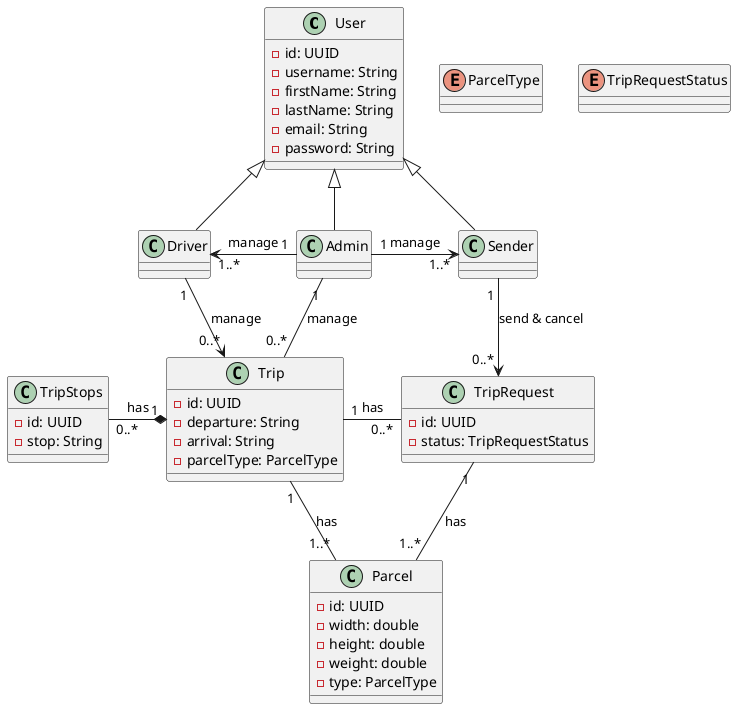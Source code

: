 @startuml Linkup_diagramm_class
class User {
    -id: UUID
    -username: String
    -firstName: String
    -lastName: String
    -email: String
    -password: String
}

class Admin {
 
}

class Sender {
   
}

class Driver {

}

class Trip {
    -id: UUID
    -departure: String
    -arrival: String
    -parcelType: ParcelType
}

class TripStops {
    -id: UUID
    -stop: String
}

class TripRequest {
    -id: UUID
    -status: TripRequestStatus
}

class Parcel {
    -id: UUID
    -width: double
    -height: double
    -weight: double
    -type: ParcelType

}


enum ParcelType {

}

enum TripRequestStatus {

}


User <|-- Admin
User <|-- Driver
User <|-- Sender

Admin "1" -left--> "1..*" Driver : "manage"
Admin "1" -right--> "1..*" Sender : "manage"
Admin "1" -- "0..*" Trip : "manage"

Sender "1 " --> "0..* " TripRequest: "send & cancel"

Driver "1" --> "0..*" Trip : "manage"


Trip "1" -- "1..*" Parcel : "has"
Trip "1" -right-- "0..*" TripRequest : "has"
TripStops "0..*" -right--* "1" Trip : "has"
TripRequest "1" -- "1..*" Parcel : "has"



@enduml